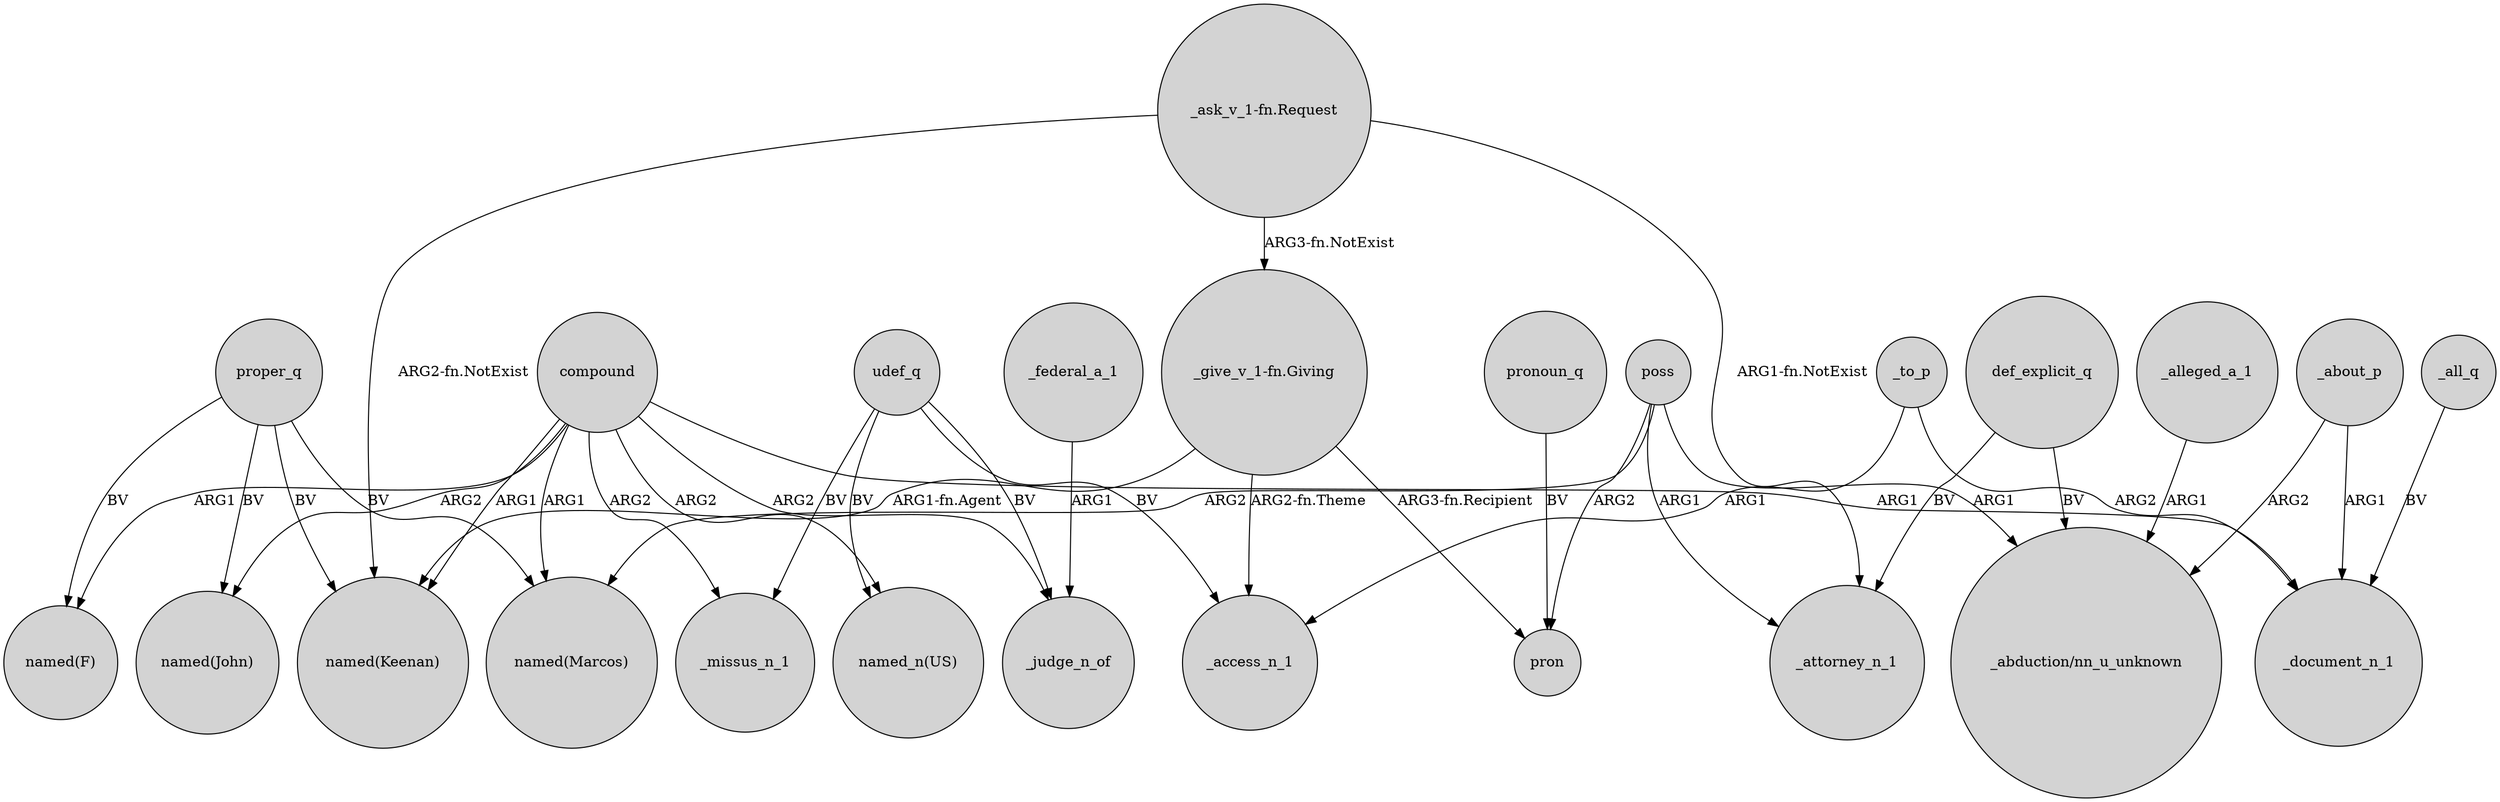 digraph {
	node [shape=circle style=filled]
	compound -> "named(John)" [label=ARG2]
	compound -> _document_n_1 [label=ARG1]
	def_explicit_q -> "_abduction/nn_u_unknown" [label=BV]
	poss -> _attorney_n_1 [label=ARG1]
	poss -> "_abduction/nn_u_unknown" [label=ARG1]
	def_explicit_q -> _attorney_n_1 [label=BV]
	udef_q -> "named_n(US)" [label=BV]
	poss -> pron [label=ARG2]
	compound -> "named(Keenan)" [label=ARG1]
	proper_q -> "named(F)" [label=BV]
	compound -> _judge_n_of [label=ARG2]
	"_ask_v_1-fn.Request" -> "named(Keenan)" [label="ARG2-fn.NotExist"]
	compound -> _missus_n_1 [label=ARG2]
	_to_p -> _document_n_1 [label=ARG2]
	"_give_v_1-fn.Giving" -> pron [label="ARG3-fn.Recipient"]
	udef_q -> _missus_n_1 [label=BV]
	_alleged_a_1 -> "_abduction/nn_u_unknown" [label=ARG1]
	compound -> "named_n(US)" [label=ARG2]
	udef_q -> _judge_n_of [label=BV]
	compound -> "named(Marcos)" [label=ARG1]
	udef_q -> _access_n_1 [label=BV]
	"_give_v_1-fn.Giving" -> _access_n_1 [label="ARG2-fn.Theme"]
	pronoun_q -> pron [label=BV]
	_to_p -> _access_n_1 [label=ARG1]
	poss -> "named(Marcos)" [label=ARG2]
	"_ask_v_1-fn.Request" -> _attorney_n_1 [label="ARG1-fn.NotExist"]
	_about_p -> "_abduction/nn_u_unknown" [label=ARG2]
	"_give_v_1-fn.Giving" -> "named(Keenan)" [label="ARG1-fn.Agent"]
	_about_p -> _document_n_1 [label=ARG1]
	_all_q -> _document_n_1 [label=BV]
	_federal_a_1 -> _judge_n_of [label=ARG1]
	proper_q -> "named(Keenan)" [label=BV]
	proper_q -> "named(John)" [label=BV]
	compound -> "named(F)" [label=ARG1]
	proper_q -> "named(Marcos)" [label=BV]
	"_ask_v_1-fn.Request" -> "_give_v_1-fn.Giving" [label="ARG3-fn.NotExist"]
}
